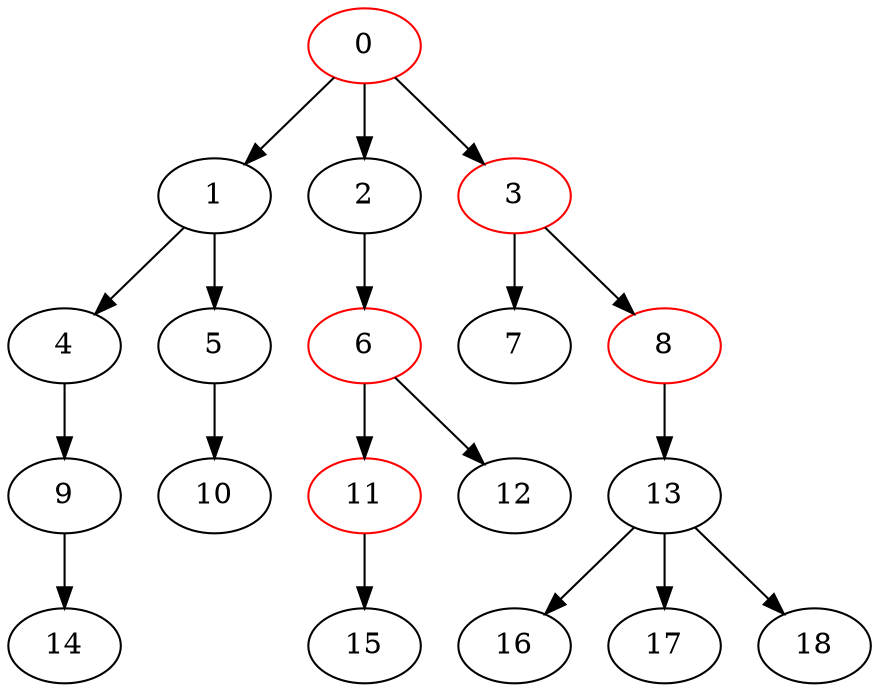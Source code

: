 digraph G {
0 -> 1;
0 -> 2;
0 -> 3;
1 -> 4;
1 -> 5;
2 -> 6;
3 -> 7;
3 -> 8;
4 -> 9;
5 -> 10;
6 -> 11;
6 -> 12;
8 -> 13;
9 -> 14;
11 -> 15;
13 -> 16;
13 -> 17;
13 -> 18;
0 [color = red];
3 [color = red];
6 [color = red];
8 [color = red];
11 [color = red];
}
